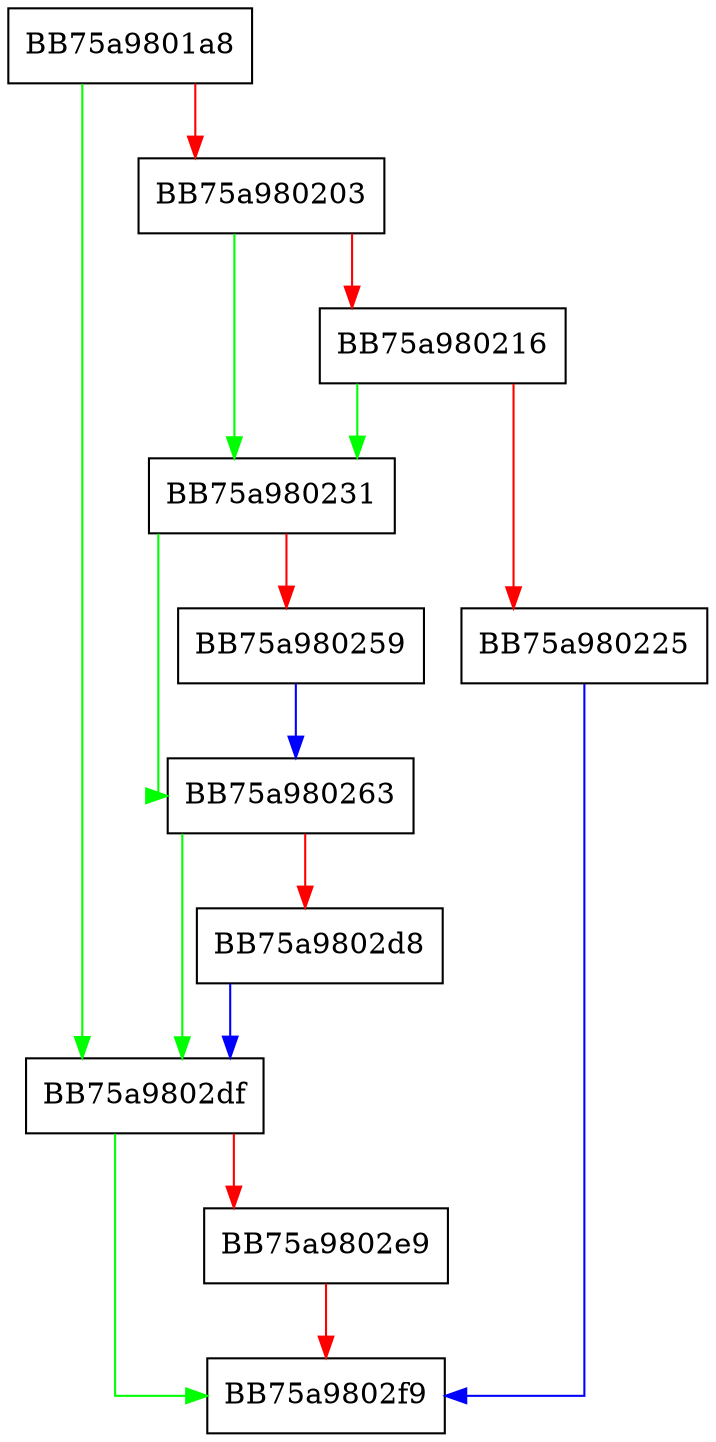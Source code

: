 digraph allocate {
  node [shape="box"];
  graph [splines=ortho];
  BB75a9801a8 -> BB75a9802df [color="green"];
  BB75a9801a8 -> BB75a980203 [color="red"];
  BB75a980203 -> BB75a980231 [color="green"];
  BB75a980203 -> BB75a980216 [color="red"];
  BB75a980216 -> BB75a980231 [color="green"];
  BB75a980216 -> BB75a980225 [color="red"];
  BB75a980225 -> BB75a9802f9 [color="blue"];
  BB75a980231 -> BB75a980263 [color="green"];
  BB75a980231 -> BB75a980259 [color="red"];
  BB75a980259 -> BB75a980263 [color="blue"];
  BB75a980263 -> BB75a9802df [color="green"];
  BB75a980263 -> BB75a9802d8 [color="red"];
  BB75a9802d8 -> BB75a9802df [color="blue"];
  BB75a9802df -> BB75a9802f9 [color="green"];
  BB75a9802df -> BB75a9802e9 [color="red"];
  BB75a9802e9 -> BB75a9802f9 [color="red"];
}